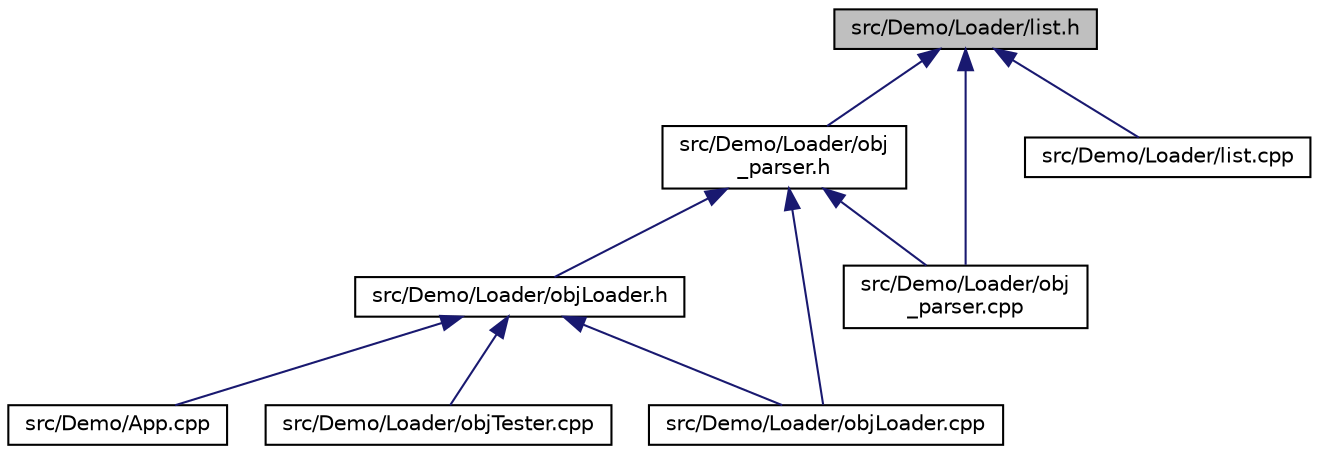 digraph "src/Demo/Loader/list.h"
{
  edge [fontname="Helvetica",fontsize="10",labelfontname="Helvetica",labelfontsize="10"];
  node [fontname="Helvetica",fontsize="10",shape=record];
  Node1 [label="src/Demo/Loader/list.h",height=0.2,width=0.4,color="black", fillcolor="grey75", style="filled" fontcolor="black"];
  Node1 -> Node2 [dir="back",color="midnightblue",fontsize="10",style="solid",fontname="Helvetica"];
  Node2 [label="src/Demo/Loader/obj\l_parser.h",height=0.2,width=0.4,color="black", fillcolor="white", style="filled",URL="$obj__parser_8h.html"];
  Node2 -> Node3 [dir="back",color="midnightblue",fontsize="10",style="solid",fontname="Helvetica"];
  Node3 [label="src/Demo/Loader/objLoader.h",height=0.2,width=0.4,color="black", fillcolor="white", style="filled",URL="$_demo_2_loader_2_obj_loader_8h.html"];
  Node3 -> Node4 [dir="back",color="midnightblue",fontsize="10",style="solid",fontname="Helvetica"];
  Node4 [label="src/Demo/App.cpp",height=0.2,width=0.4,color="black", fillcolor="white", style="filled",URL="$_demo_2_app_8cpp.html"];
  Node3 -> Node5 [dir="back",color="midnightblue",fontsize="10",style="solid",fontname="Helvetica"];
  Node5 [label="src/Demo/Loader/objLoader.cpp",height=0.2,width=0.4,color="black", fillcolor="white", style="filled",URL="$_demo_2_loader_2_obj_loader_8cpp.html"];
  Node3 -> Node6 [dir="back",color="midnightblue",fontsize="10",style="solid",fontname="Helvetica"];
  Node6 [label="src/Demo/Loader/objTester.cpp",height=0.2,width=0.4,color="black", fillcolor="white", style="filled",URL="$obj_tester_8cpp.html"];
  Node2 -> Node7 [dir="back",color="midnightblue",fontsize="10",style="solid",fontname="Helvetica"];
  Node7 [label="src/Demo/Loader/obj\l_parser.cpp",height=0.2,width=0.4,color="black", fillcolor="white", style="filled",URL="$obj__parser_8cpp.html"];
  Node2 -> Node5 [dir="back",color="midnightblue",fontsize="10",style="solid",fontname="Helvetica"];
  Node1 -> Node8 [dir="back",color="midnightblue",fontsize="10",style="solid",fontname="Helvetica"];
  Node8 [label="src/Demo/Loader/list.cpp",height=0.2,width=0.4,color="black", fillcolor="white", style="filled",URL="$list_8cpp.html"];
  Node1 -> Node7 [dir="back",color="midnightblue",fontsize="10",style="solid",fontname="Helvetica"];
}

